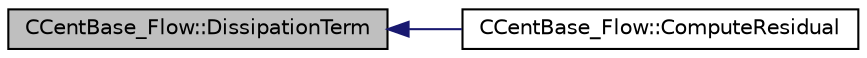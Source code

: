 digraph "CCentBase_Flow::DissipationTerm"
{
  edge [fontname="Helvetica",fontsize="10",labelfontname="Helvetica",labelfontsize="10"];
  node [fontname="Helvetica",fontsize="10",shape=record];
  rankdir="LR";
  Node19 [label="CCentBase_Flow::DissipationTerm",height=0.2,width=0.4,color="black", fillcolor="grey75", style="filled", fontcolor="black"];
  Node19 -> Node20 [dir="back",color="midnightblue",fontsize="10",style="solid",fontname="Helvetica"];
  Node20 [label="CCentBase_Flow::ComputeResidual",height=0.2,width=0.4,color="black", fillcolor="white", style="filled",URL="$class_c_cent_base___flow.html#ab3d38a73e882f7eade3cfc0daf3e3520",tooltip="Compute the flow residual using a centered method with artificial dissipation. "];
}
